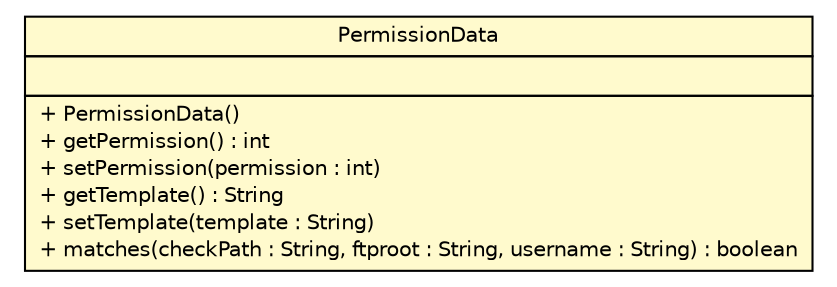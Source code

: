 #!/usr/local/bin/dot
#
# Class diagram 
# Generated by UMLGraph version 5.1 (http://www.umlgraph.org/)
#

digraph G {
	edge [fontname="Helvetica",fontsize=10,labelfontname="Helvetica",labelfontsize=10];
	node [fontname="Helvetica",fontsize=10,shape=plaintext];
	nodesep=0.25;
	ranksep=0.5;
	// com.apporiented.hermesftp.usermanager.model.PermissionData
	c17025 [label=<<table title="com.apporiented.hermesftp.usermanager.model.PermissionData" border="0" cellborder="1" cellspacing="0" cellpadding="2" port="p" bgcolor="lemonChiffon" href="./PermissionData.html">
		<tr><td><table border="0" cellspacing="0" cellpadding="1">
<tr><td align="center" balign="center"> PermissionData </td></tr>
		</table></td></tr>
		<tr><td><table border="0" cellspacing="0" cellpadding="1">
<tr><td align="left" balign="left">  </td></tr>
		</table></td></tr>
		<tr><td><table border="0" cellspacing="0" cellpadding="1">
<tr><td align="left" balign="left"> + PermissionData() </td></tr>
<tr><td align="left" balign="left"> + getPermission() : int </td></tr>
<tr><td align="left" balign="left"> + setPermission(permission : int) </td></tr>
<tr><td align="left" balign="left"> + getTemplate() : String </td></tr>
<tr><td align="left" balign="left"> + setTemplate(template : String) </td></tr>
<tr><td align="left" balign="left"> + matches(checkPath : String, ftproot : String, username : String) : boolean </td></tr>
		</table></td></tr>
		</table>>, fontname="Helvetica", fontcolor="black", fontsize=10.0];
}

